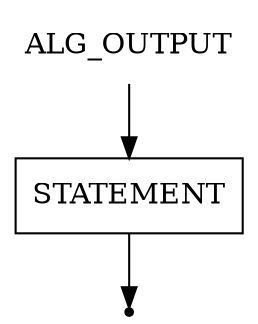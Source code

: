 digraph ALG_OUTPUT{
    start [label=ALG_OUTPUT shape=plaintext]
    statement [label=STATEMENT shape=box]
    end [label="" shape=point]

    start -> statement
    statement -> end
}
